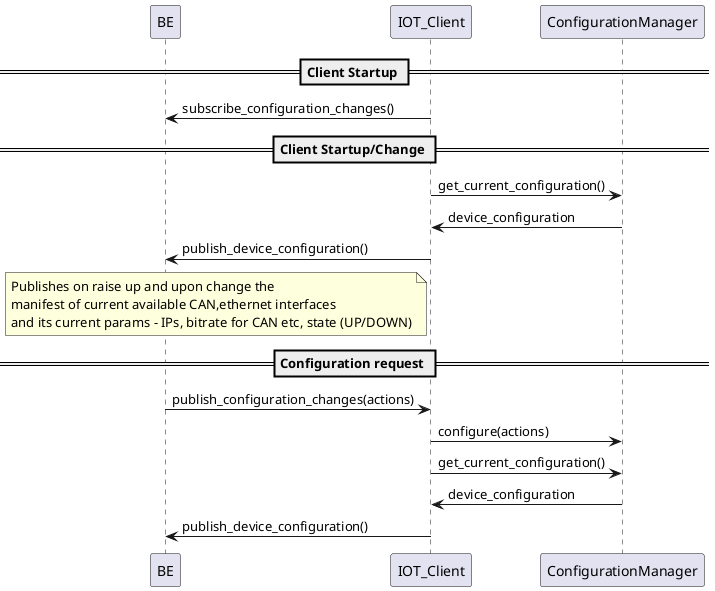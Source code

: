 @startuml Configuration Manager

participant BE
participant IOT_Client as client
participant ConfigurationManager as cm

== Client Startup ==

client -> BE: subscribe_configuration_changes()

== Client Startup/Change ==

client -> cm: get_current_configuration()
cm -> client: device_configuration
client -> BE: publish_device_configuration()
note left of client
Publishes on raise up and upon change the
manifest of current available CAN,ethernet interfaces
and its current params - IPs, bitrate for CAN etc, state (UP/DOWN)
end note

== Configuration request ==
BE -> client: publish_configuration_changes(actions)
client -> cm: configure(actions)
client -> cm: get_current_configuration()
cm -> client: device_configuration
client -> BE: publish_device_configuration()

@enduml